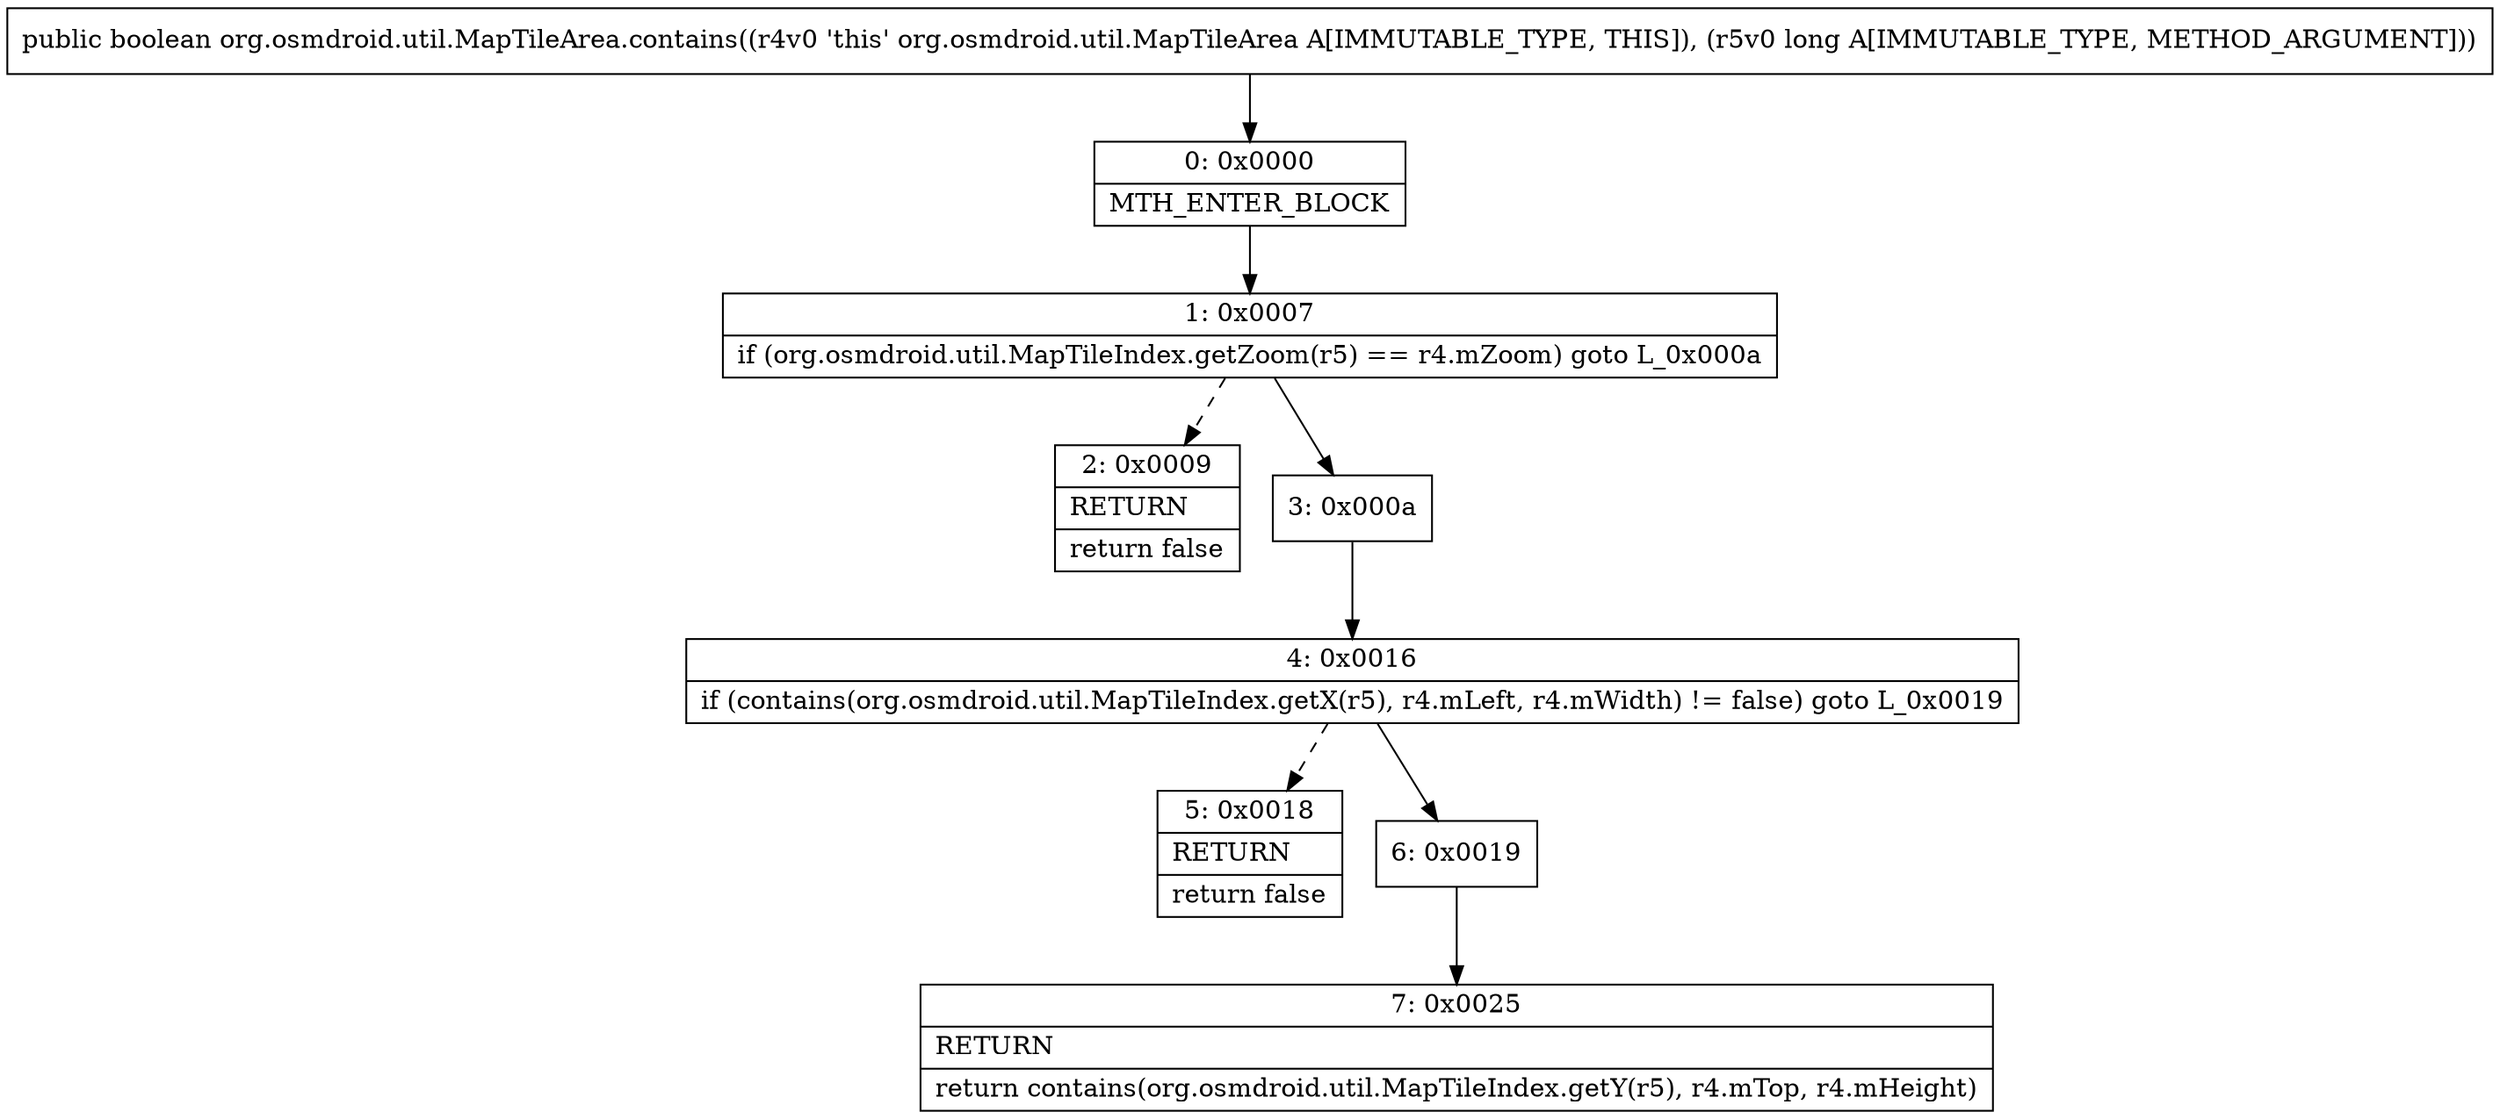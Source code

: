 digraph "CFG fororg.osmdroid.util.MapTileArea.contains(J)Z" {
Node_0 [shape=record,label="{0\:\ 0x0000|MTH_ENTER_BLOCK\l}"];
Node_1 [shape=record,label="{1\:\ 0x0007|if (org.osmdroid.util.MapTileIndex.getZoom(r5) == r4.mZoom) goto L_0x000a\l}"];
Node_2 [shape=record,label="{2\:\ 0x0009|RETURN\l|return false\l}"];
Node_3 [shape=record,label="{3\:\ 0x000a}"];
Node_4 [shape=record,label="{4\:\ 0x0016|if (contains(org.osmdroid.util.MapTileIndex.getX(r5), r4.mLeft, r4.mWidth) != false) goto L_0x0019\l}"];
Node_5 [shape=record,label="{5\:\ 0x0018|RETURN\l|return false\l}"];
Node_6 [shape=record,label="{6\:\ 0x0019}"];
Node_7 [shape=record,label="{7\:\ 0x0025|RETURN\l|return contains(org.osmdroid.util.MapTileIndex.getY(r5), r4.mTop, r4.mHeight)\l}"];
MethodNode[shape=record,label="{public boolean org.osmdroid.util.MapTileArea.contains((r4v0 'this' org.osmdroid.util.MapTileArea A[IMMUTABLE_TYPE, THIS]), (r5v0 long A[IMMUTABLE_TYPE, METHOD_ARGUMENT])) }"];
MethodNode -> Node_0;
Node_0 -> Node_1;
Node_1 -> Node_2[style=dashed];
Node_1 -> Node_3;
Node_3 -> Node_4;
Node_4 -> Node_5[style=dashed];
Node_4 -> Node_6;
Node_6 -> Node_7;
}

